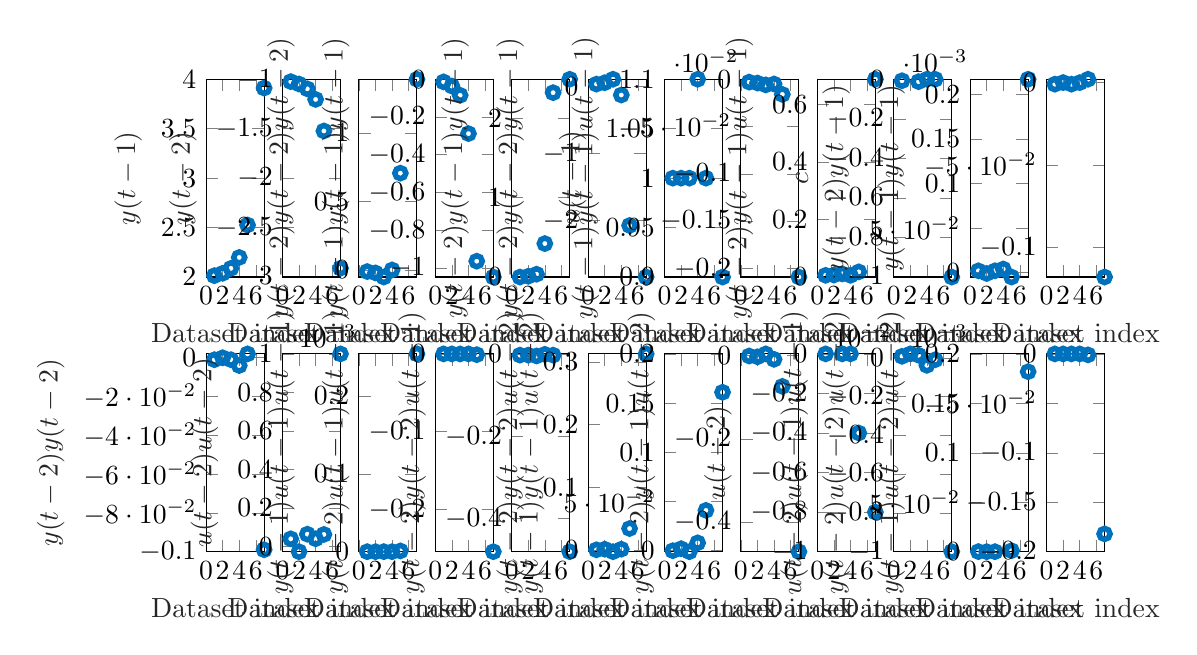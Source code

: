 % This file was created by matlab2tikz.
%
\definecolor{mycolor1}{rgb}{0.0,0.447,0.741}%
%
\begin{tikzpicture}

\begin{axis}[%
width=0.737cm,
height=2.512cm,
at={(0cm,3.488cm)},
scale only axis,
xmin=0,
xmax=7,
xlabel style={font=\color{white!15!black}},
xlabel={Dataset index},
ymin=2,
ymax=4,
ylabel style={font=\color{white!15!black}},
ylabel={$y(t-1)$},
axis background/.style={fill=white}
]
\addplot [color=mycolor1, line width=2.0pt, draw=none, mark=o, mark options={solid, mycolor1}, forget plot]
  table[row sep=crcr]{%
1	2.014\\
2	2.038\\
3	2.088\\
4	2.198\\
5	2.526\\
7	3.911\\
};
\end{axis}

\begin{axis}[%
width=0.737cm,
height=2.512cm,
at={(0.97cm,3.488cm)},
scale only axis,
xmin=0,
xmax=7,
xlabel style={font=\color{white!15!black}},
xlabel={Dataset index},
ymin=-3,
ymax=-1,
ylabel style={font=\color{white!15!black}},
ylabel={$y(t-2)$},
axis background/.style={fill=white}
]
\addplot [color=mycolor1, line width=2.0pt, draw=none, mark=o, mark options={solid, mycolor1}, forget plot]
  table[row sep=crcr]{%
1	-1.024\\
2	-1.048\\
3	-1.097\\
4	-1.204\\
5	-1.523\\
7	-2.911\\
};
\end{axis}

\begin{axis}[%
width=0.737cm,
height=2.512cm,
at={(1.941cm,3.488cm)},
scale only axis,
xmin=0,
xmax=7,
xlabel style={font=\color{white!15!black}},
xlabel={Dataset index},
ymin=-0.052,
ymax=1.393,
ylabel style={font=\color{white!15!black}},
ylabel={$y(t-2)y(t-2)y(t-2)$},
axis background/.style={fill=white}
]
\addplot [color=mycolor1, line width=2.0pt, draw=none, mark=o, mark options={solid, mycolor1}, forget plot]
  table[row sep=crcr]{%
1	-0.012\\
2	-0.022\\
3	-0.052\\
4	-0.0\\
5	0.707\\
7	1.393\\
};
\end{axis}

\begin{axis}[%
width=0.737cm,
height=2.512cm,
at={(2.911cm,3.488cm)},
scale only axis,
xmin=0,
xmax=7,
xlabel style={font=\color{white!15!black}},
xlabel={Dataset index},
ymin=-1.048,
ymax=0,
ylabel style={font=\color{white!15!black}},
ylabel={$y(t-1)y(t-1)y(t-1)$},
axis background/.style={fill=white}
]
\addplot [color=mycolor1, line width=2.0pt, draw=none, mark=o, mark options={solid, mycolor1}, forget plot]
  table[row sep=crcr]{%
1	-0.014\\
2	-0.036\\
3	-0.085\\
4	-0.288\\
5	-0.964\\
7	-1.048\\
};
\end{axis}

\begin{axis}[%
width=0.737cm,
height=2.512cm,
at={(3.881cm,3.488cm)},
scale only axis,
xmin=0,
xmax=7,
xlabel style={font=\color{white!15!black}},
xlabel={Dataset index},
ymin=-0.006,
ymax=2.5,
ylabel style={font=\color{white!15!black}},
ylabel={$y(t-2)y(t-1)y(t-1)$},
axis background/.style={fill=white}
]
\addplot [color=mycolor1, line width=2.0pt, draw=none, mark=o, mark options={solid, mycolor1}, forget plot]
  table[row sep=crcr]{%
1	-0.006\\
2	0.004\\
3	0.03\\
4	0.418\\
5	2.33\\
7	2.5\\
};
\end{axis}

\begin{axis}[%
width=0.737cm,
height=2.512cm,
at={(4.852cm,3.488cm)},
scale only axis,
xmin=0,
xmax=7,
xlabel style={font=\color{white!15!black}},
xlabel={Dataset index},
ymin=-2.845,
ymax=0.106,
ylabel style={font=\color{white!15!black}},
ylabel={$y(t-2)y(t-2)y(t-1)$},
axis background/.style={fill=white}
]
\addplot [color=mycolor1, line width=2.0pt, draw=none, mark=o, mark options={solid, mycolor1}, forget plot]
  table[row sep=crcr]{%
1	0.033\\
2	0.054\\
3	0.106\\
4	-0.129\\
5	-2.076\\
7	-2.845\\
};
\end{axis}

\begin{axis}[%
width=0.737cm,
height=2.512cm,
at={(5.822cm,3.488cm)},
scale only axis,
xmin=0,
xmax=7,
xlabel style={font=\color{white!15!black}},
xlabel={Dataset index},
ymin=0.009,
ymax=0.011,
ylabel style={font=\color{white!15!black}},
ylabel={$u(t-1)$},
axis background/.style={fill=white}
]
\addplot [color=mycolor1, line width=2.0pt, draw=none, mark=o, mark options={solid, mycolor1}, forget plot]
  table[row sep=crcr]{%
1	0.01\\
2	0.01\\
3	0.01\\
4	0.011\\
5	0.01\\
7	0.009\\
};
\end{axis}

\begin{axis}[%
width=0.737cm,
height=2.512cm,
at={(6.792cm,3.488cm)},
scale only axis,
xmin=0,
xmax=7,
xlabel style={font=\color{white!15!black}},
xlabel={Dataset index},
ymin=-0.209,
ymax=0,
ylabel style={font=\color{white!15!black}},
ylabel={$y(t-1)y(t-1)u(t-1)$},
axis background/.style={fill=white}
]
\addplot [color=mycolor1, line width=2.0pt, draw=none, mark=o, mark options={solid, mycolor1}, forget plot]
  table[row sep=crcr]{%
1	-0.003\\
2	-0.004\\
3	-0.006\\
4	-0.005\\
5	-0.016\\
7	-0.209\\
};
\end{axis}

\begin{axis}[%
width=0.737cm,
height=2.512cm,
at={(7.763cm,3.488cm)},
scale only axis,
xmin=0,
xmax=7,
xlabel style={font=\color{white!15!black}},
xlabel={Dataset index},
ymin=0,
ymax=0.688,
ylabel style={font=\color{white!15!black}},
ylabel={$y(t-2)y(t-1)u(t-1)$},
axis background/.style={fill=white}
]
\addplot [color=mycolor1, line width=2.0pt, draw=none, mark=o, mark options={solid, mycolor1}, forget plot]
  table[row sep=crcr]{%
1	0.006\\
2	0.007\\
3	0.011\\
4	0.006\\
5	0.018\\
7	0.688\\
};
\end{axis}

\begin{axis}[%
width=0.737cm,
height=2.512cm,
at={(8.733cm,3.488cm)},
scale only axis,
xmin=0,
xmax=7,
xlabel style={font=\color{white!15!black}},
xlabel={Dataset index},
ymin=-0.001,
ymax=0.0,
ylabel style={font=\color{white!15!black}},
ylabel={$c$},
axis background/.style={fill=white}
]
\addplot [color=mycolor1, line width=2.0pt, draw=none, mark=o, mark options={solid, mycolor1}, forget plot]
  table[row sep=crcr]{%
1	-7.517e-06\\
2	2.826e-06\\
3	-1.222e-05\\
4	0.0\\
5	-0.0\\
7	-0.001\\
};
\end{axis}

\begin{axis}[%
width=0.737cm,
height=2.512cm,
at={(9.703cm,3.488cm)},
scale only axis,
xmin=0,
xmax=7,
xlabel style={font=\color{white!15!black}},
xlabel={Dataset index},
ymin=-0.005,
ymax=0.217,
ylabel style={font=\color{white!15!black}},
ylabel={$y(t-2)y(t-1)$},
axis background/.style={fill=white}
]
\addplot [color=mycolor1, line width=2.0pt, draw=none, mark=o, mark options={solid, mycolor1}, forget plot]
  table[row sep=crcr]{%
1	0.002\\
2	-0.001\\
3	0.002\\
4	0.004\\
5	-0.005\\
7	0.217\\
};
\end{axis}

\begin{axis}[%
width=0.737cm,
height=2.512cm,
at={(10.674cm,3.488cm)},
scale only axis,
xmin=0,
xmax=7,
xlabel style={font=\color{white!15!black}},
xlabel={Dataset index},
ymin=-0.118,
ymax=0.002,
ylabel style={font=\color{white!15!black}},
ylabel={$y(t-1)y(t-1)$},
axis background/.style={fill=white}
]
\addplot [color=mycolor1, line width=2.0pt, draw=none, mark=o, mark options={solid, mycolor1}, forget plot]
  table[row sep=crcr]{%
1	-0.001\\
2	0.0\\
3	-0.001\\
4	-4.49e-05\\
5	0.002\\
7	-0.118\\
};
\end{axis}

\begin{axis}[%
width=0.737cm,
height=2.512cm,
at={(0cm,0cm)},
scale only axis,
xmin=0,
xmax=7,
xlabel style={font=\color{white!15!black}},
xlabel={Dataset index},
ymin=-0.1,
ymax=0.002,
ylabel style={font=\color{white!15!black}},
ylabel={$y(t-2)y(t-2)$},
axis background/.style={fill=white}
]
\addplot [color=mycolor1, line width=2.0pt, draw=none, mark=o, mark options={solid, mycolor1}, forget plot]
  table[row sep=crcr]{%
1	-0.001\\
2	0.0\\
3	-0.001\\
4	-0.004\\
5	0.002\\
7	-0.099\\
};
\end{axis}

\begin{axis}[%
width=0.737cm,
height=2.512cm,
at={(0.97cm,0cm)},
scale only axis,
xmin=0,
xmax=7,
xlabel style={font=\color{white!15!black}},
xlabel={Dataset index},
ymin=-2.651e-05,
ymax=0.001,
ylabel style={font=\color{white!15!black}},
ylabel={$u(t-2)u(t-2)$},
axis background/.style={fill=white}
]
\addplot [color=mycolor1, line width=2.0pt, draw=none, mark=o, mark options={solid, mycolor1}, forget plot]
  table[row sep=crcr]{%
1	4.028e-05\\
2	-2.651e-05\\
3	6.44e-05\\
4	4.05e-05\\
5	6.294e-05\\
7	0.001\\
};
\end{axis}

\begin{axis}[%
width=0.737cm,
height=2.512cm,
at={(1.941cm,0cm)},
scale only axis,
xmin=0,
xmax=7,
xlabel style={font=\color{white!15!black}},
xlabel={Dataset index},
ymin=-0.0,
ymax=0.254,
ylabel style={font=\color{white!15!black}},
ylabel={$y(t-1)u(t-1)u(t-1)$},
axis background/.style={fill=white}
]
\addplot [color=mycolor1, line width=2.0pt, draw=none, mark=o, mark options={solid, mycolor1}, forget plot]
  table[row sep=crcr]{%
1	0.0\\
2	0.0\\
3	6.951e-05\\
4	-0.0\\
5	0.001\\
7	0.254\\
};
\end{axis}

\begin{axis}[%
width=0.737cm,
height=2.512cm,
at={(2.911cm,0cm)},
scale only axis,
xmin=0,
xmax=7,
xlabel style={font=\color{white!15!black}},
xlabel={Dataset index},
ymin=-0.254,
ymax=0.0,
ylabel style={font=\color{white!15!black}},
ylabel={$y(t-2)u(t-1)u(t-1)$},
axis background/.style={fill=white}
]
\addplot [color=mycolor1, line width=2.0pt, draw=none, mark=o, mark options={solid, mycolor1}, forget plot]
  table[row sep=crcr]{%
1	-0.0\\
2	-0.0\\
3	-8.818e-05\\
4	0.0\\
5	-0.001\\
7	-0.254\\
};
\end{axis}

\begin{axis}[%
width=0.737cm,
height=2.512cm,
at={(3.881cm,0cm)},
scale only axis,
xmin=0,
xmax=7,
xlabel style={font=\color{white!15!black}},
xlabel={Dataset index},
ymin=-0.48,
ymax=0,
ylabel style={font=\color{white!15!black}},
ylabel={$y(t-2)y(t-2)u(t-1)$},
axis background/.style={fill=white}
]
\addplot [color=mycolor1, line width=2.0pt, draw=none, mark=o, mark options={solid, mycolor1}, forget plot]
  table[row sep=crcr]{%
1	-0.003\\
2	-0.003\\
3	-0.005\\
4	-0.001\\
5	-0.003\\
7	-0.48\\
};
\end{axis}

\begin{axis}[%
width=0.737cm,
height=2.512cm,
at={(4.852cm,0cm)},
scale only axis,
xmin=0,
xmax=7,
xlabel style={font=\color{white!15!black}},
xlabel={Dataset index},
ymin=-0.003,
ymax=0.313,
ylabel style={font=\color{white!15!black}},
ylabel={$y(t-2)y(t-2)u(t-2)$},
axis background/.style={fill=white}
]
\addplot [color=mycolor1, line width=2.0pt, draw=none, mark=o, mark options={solid, mycolor1}, forget plot]
  table[row sep=crcr]{%
1	0.0\\
2	0.001\\
3	-0.003\\
4	0.001\\
5	0.034\\
7	0.313\\
};
\end{axis}

\begin{axis}[%
width=0.737cm,
height=2.512cm,
at={(5.822cm,0cm)},
scale only axis,
xmin=0,
xmax=7,
xlabel style={font=\color{white!15!black}},
xlabel={Dataset index},
ymin=-0.001,
ymax=0.2,
ylabel style={font=\color{white!15!black}},
ylabel={$y(t-1)y(t-1)u(t-2)$},
axis background/.style={fill=white}
]
\addplot [color=mycolor1, line width=2.0pt, draw=none, mark=o, mark options={solid, mycolor1}, forget plot]
  table[row sep=crcr]{%
1	0.0\\
2	0.002\\
3	-0.001\\
4	0.008\\
5	0.041\\
7	0.161\\
};
\end{axis}

\begin{axis}[%
width=0.737cm,
height=2.512cm,
at={(6.792cm,0cm)},
scale only axis,
xmin=0,
xmax=7,
xlabel style={font=\color{white!15!black}},
xlabel={Dataset index},
ymin=-0.471,
ymax=0.004,
ylabel style={font=\color{white!15!black}},
ylabel={$y(t-2)y(t-1)u(t-2)$},
axis background/.style={fill=white}
]
\addplot [color=mycolor1, line width=2.0pt, draw=none, mark=o, mark options={solid, mycolor1}, forget plot]
  table[row sep=crcr]{%
1	-0.001\\
2	-0.003\\
3	0.004\\
4	-0.009\\
5	-0.074\\
7	-0.471\\
};
\end{axis}

\begin{axis}[%
width=0.737cm,
height=2.512cm,
at={(7.763cm,0cm)},
scale only axis,
xmin=0,
xmax=7,
xlabel style={font=\color{white!15!black}},
xlabel={Dataset index},
ymin=-0.01,
ymax=0.0,
ylabel style={font=\color{white!15!black}},
ylabel={$u(t-2)$},
axis background/.style={fill=white}
]
\addplot [color=mycolor1, line width=2.0pt, draw=none, mark=o, mark options={solid, mycolor1}, forget plot]
  table[row sep=crcr]{%
1	0.0\\
2	7.031e-05\\
3	0.0\\
4	-0.0\\
5	-0.004\\
7	-0.008\\
};
\end{axis}

\begin{axis}[%
width=0.737cm,
height=2.512cm,
at={(8.733cm,0cm)},
scale only axis,
xmin=0,
xmax=7,
xlabel style={font=\color{white!15!black}},
xlabel={Dataset index},
ymin=-0.001,
ymax=2.074e-05,
ylabel style={font=\color{white!15!black}},
ylabel={$u(t-2)u(t-1)u(t-1)$},
axis background/.style={fill=white}
]
\addplot [color=mycolor1, line width=2.0pt, draw=none, mark=o, mark options={solid, mycolor1}, forget plot]
  table[row sep=crcr]{%
1	8.254e-06\\
2	2.074e-05\\
3	1.397e-05\\
4	-3.824e-05\\
5	-9.434e-06\\
7	-0.001\\
};
\end{axis}

\begin{axis}[%
width=0.737cm,
height=2.512cm,
at={(9.703cm,0cm)},
scale only axis,
xmin=0,
xmax=7,
xlabel style={font=\color{white!15!black}},
xlabel={Dataset index},
ymin=-0.0,
ymax=0.2,
ylabel style={font=\color{white!15!black}},
ylabel={$y(t-2)u(t-2)u(t-2)$},
axis background/.style={fill=white}
]
\addplot [color=mycolor1, line width=2.0pt, draw=none, mark=o, mark options={solid, mycolor1}, forget plot]
  table[row sep=crcr]{%
1	9.116e-05\\
2	0.0\\
3	-0.0\\
4	-2.937e-05\\
5	0.001\\
7	0.182\\
};
\end{axis}

\begin{axis}[%
width=0.737cm,
height=2.512cm,
at={(10.674cm,0cm)},
scale only axis,
xmin=0,
xmax=7,
xlabel style={font=\color{white!15!black}},
xlabel={Dataset index},
ymin=-0.2,
ymax=0.0,
ylabel style={font=\color{white!15!black}},
ylabel={$y(t-1)u(t-2)u(t-2)$},
axis background/.style={fill=white}
]
\addplot [color=mycolor1, line width=2.0pt, draw=none, mark=o, mark options={solid, mycolor1}, forget plot]
  table[row sep=crcr]{%
1	-0.0\\
2	-0.0\\
3	0.0\\
4	-1.577e-05\\
5	-0.001\\
7	-0.182\\
};
\end{axis}
\end{tikzpicture}%